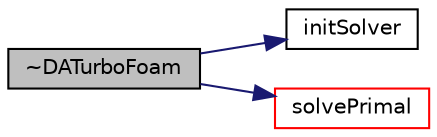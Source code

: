 digraph "~DATurboFoam"
{
  bgcolor="transparent";
  edge [fontname="Helvetica",fontsize="10",labelfontname="Helvetica",labelfontsize="10"];
  node [fontname="Helvetica",fontsize="10",shape=record];
  rankdir="LR";
  Node2 [label="~DATurboFoam",height=0.2,width=0.4,color="black", fillcolor="grey75", style="filled", fontcolor="black"];
  Node2 -> Node3 [color="midnightblue",fontsize="10",style="solid",fontname="Helvetica"];
  Node3 [label="initSolver",height=0.2,width=0.4,color="black",URL="$classFoam_1_1DATurboFoam.html#a0f3f5aa1213e459f4cdfc998d91ef2a6",tooltip="initialize fields and variables "];
  Node2 -> Node4 [color="midnightblue",fontsize="10",style="solid",fontname="Helvetica"];
  Node4 [label="solvePrimal",height=0.2,width=0.4,color="red",URL="$classFoam_1_1DATurboFoam.html#a5c0c6289530112c8badaa81d933bef5c",tooltip="solve the primal equations "];
}
